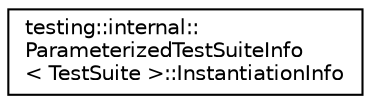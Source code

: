 digraph "Graphical Class Hierarchy"
{
 // INTERACTIVE_SVG=YES
 // LATEX_PDF_SIZE
  edge [fontname="Helvetica",fontsize="10",labelfontname="Helvetica",labelfontsize="10"];
  node [fontname="Helvetica",fontsize="10",shape=record];
  rankdir="LR";
  Node0 [label="testing::internal::\lParameterizedTestSuiteInfo\l\< TestSuite \>::InstantiationInfo",height=0.2,width=0.4,color="black", fillcolor="white", style="filled",URL="$d9/d9b/structtesting_1_1internal_1_1_parameterized_test_suite_info_1_1_instantiation_info.html",tooltip=" "];
}

